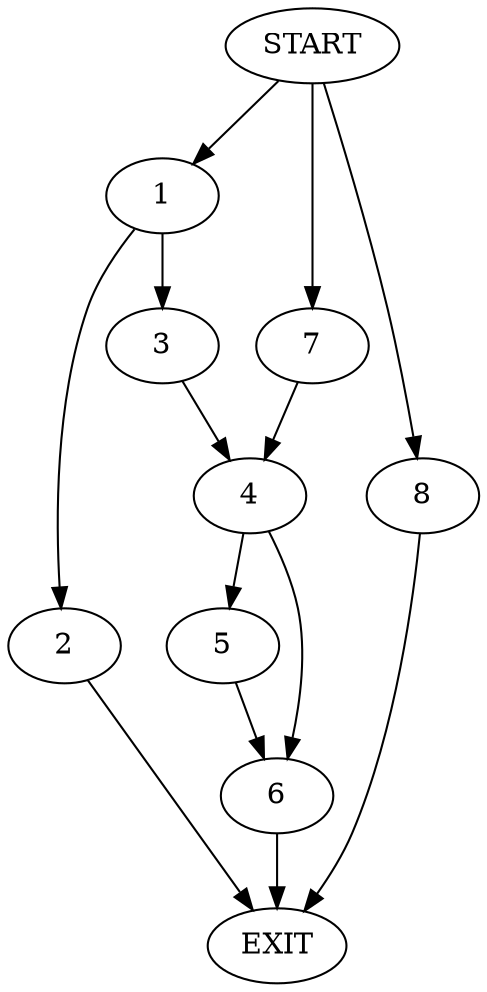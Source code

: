digraph {
0 [label="START"]
9 [label="EXIT"]
0 -> 1
1 -> 2
1 -> 3
2 -> 9
3 -> 4
4 -> 5
4 -> 6
0 -> 7
7 -> 4
6 -> 9
5 -> 6
0 -> 8
8 -> 9
}
